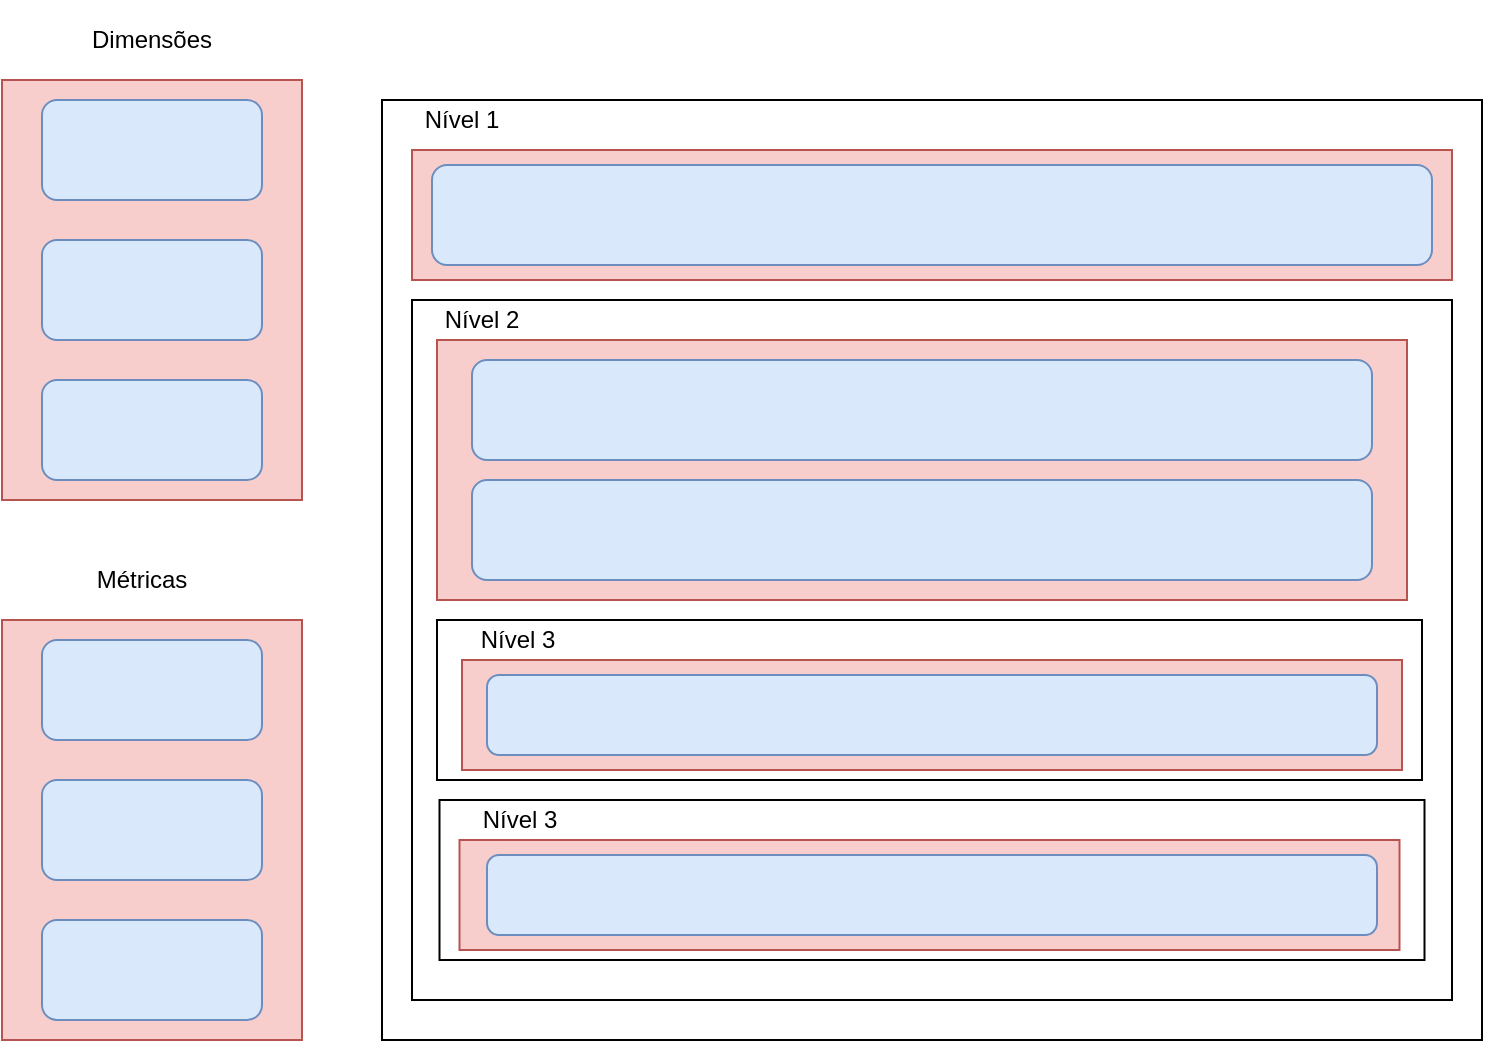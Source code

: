 <mxfile version="13.1.14" type="device"><diagram id="G5y_dncgOBry75zeSF5G" name="Page-1"><mxGraphModel dx="1422" dy="762" grid="1" gridSize="10" guides="1" tooltips="1" connect="1" arrows="1" fold="1" page="1" pageScale="1" pageWidth="827" pageHeight="1169" math="0" shadow="0"><root><mxCell id="0"/><mxCell id="1" parent="0"/><mxCell id="3AQqLuJ5THezS9YkFSuT-1" value="Dimensões" style="text;html=1;strokeColor=none;fillColor=none;align=center;verticalAlign=middle;whiteSpace=wrap;rounded=0;" vertex="1" parent="1"><mxGeometry x="85" y="150" width="60" height="40" as="geometry"/></mxCell><mxCell id="3AQqLuJ5THezS9YkFSuT-2" value="" style="rounded=0;whiteSpace=wrap;html=1;fillColor=#f8cecc;strokeColor=#b85450;" vertex="1" parent="1"><mxGeometry x="40" y="190" width="150" height="210" as="geometry"/></mxCell><mxCell id="3AQqLuJ5THezS9YkFSuT-3" value="" style="rounded=1;whiteSpace=wrap;html=1;fillColor=#dae8fc;strokeColor=#6c8ebf;" vertex="1" parent="1"><mxGeometry x="60" y="200" width="110" height="50" as="geometry"/></mxCell><mxCell id="3AQqLuJ5THezS9YkFSuT-4" value="" style="rounded=1;whiteSpace=wrap;html=1;fillColor=#dae8fc;strokeColor=#6c8ebf;" vertex="1" parent="1"><mxGeometry x="60" y="270" width="110" height="50" as="geometry"/></mxCell><mxCell id="3AQqLuJ5THezS9YkFSuT-5" value="" style="rounded=1;whiteSpace=wrap;html=1;fillColor=#dae8fc;strokeColor=#6c8ebf;" vertex="1" parent="1"><mxGeometry x="60" y="340" width="110" height="50" as="geometry"/></mxCell><mxCell id="3AQqLuJ5THezS9YkFSuT-7" value="Métricas" style="text;html=1;strokeColor=none;fillColor=none;align=center;verticalAlign=middle;whiteSpace=wrap;rounded=0;" vertex="1" parent="1"><mxGeometry x="80" y="420" width="60" height="40" as="geometry"/></mxCell><mxCell id="3AQqLuJ5THezS9YkFSuT-8" value="" style="rounded=0;whiteSpace=wrap;html=1;fillColor=#f8cecc;strokeColor=#b85450;" vertex="1" parent="1"><mxGeometry x="40" y="460" width="150" height="210" as="geometry"/></mxCell><mxCell id="3AQqLuJ5THezS9YkFSuT-9" value="" style="rounded=1;whiteSpace=wrap;html=1;fillColor=#dae8fc;strokeColor=#6c8ebf;" vertex="1" parent="1"><mxGeometry x="60" y="470" width="110" height="50" as="geometry"/></mxCell><mxCell id="3AQqLuJ5THezS9YkFSuT-10" value="" style="rounded=1;whiteSpace=wrap;html=1;fillColor=#dae8fc;strokeColor=#6c8ebf;" vertex="1" parent="1"><mxGeometry x="60" y="540" width="110" height="50" as="geometry"/></mxCell><mxCell id="3AQqLuJ5THezS9YkFSuT-11" value="" style="rounded=1;whiteSpace=wrap;html=1;fillColor=#dae8fc;strokeColor=#6c8ebf;" vertex="1" parent="1"><mxGeometry x="60" y="610" width="110" height="50" as="geometry"/></mxCell><mxCell id="3AQqLuJ5THezS9YkFSuT-12" value="" style="rounded=0;whiteSpace=wrap;html=1;" vertex="1" parent="1"><mxGeometry x="230" y="200" width="550" height="470" as="geometry"/></mxCell><mxCell id="3AQqLuJ5THezS9YkFSuT-13" value="Nível 1" style="text;html=1;strokeColor=none;fillColor=none;align=center;verticalAlign=middle;whiteSpace=wrap;rounded=0;" vertex="1" parent="1"><mxGeometry x="230" y="200" width="80" height="20" as="geometry"/></mxCell><mxCell id="3AQqLuJ5THezS9YkFSuT-20" value="" style="rounded=0;whiteSpace=wrap;html=1;" vertex="1" parent="1"><mxGeometry x="245" y="300" width="520" height="350" as="geometry"/></mxCell><mxCell id="3AQqLuJ5THezS9YkFSuT-18" value="Nível 2" style="text;html=1;strokeColor=none;fillColor=none;align=center;verticalAlign=middle;whiteSpace=wrap;rounded=0;" vertex="1" parent="1"><mxGeometry x="240" y="300" width="80" height="20" as="geometry"/></mxCell><mxCell id="3AQqLuJ5THezS9YkFSuT-28" value="" style="rounded=0;whiteSpace=wrap;html=1;fillColor=#f8cecc;strokeColor=#b85450;" vertex="1" parent="1"><mxGeometry x="245" y="225" width="520" height="65" as="geometry"/></mxCell><mxCell id="3AQqLuJ5THezS9YkFSuT-19" value="" style="rounded=1;whiteSpace=wrap;html=1;fillColor=#dae8fc;strokeColor=#6c8ebf;" vertex="1" parent="1"><mxGeometry x="255" y="232.5" width="500" height="50" as="geometry"/></mxCell><mxCell id="3AQqLuJ5THezS9YkFSuT-29" value="" style="rounded=0;whiteSpace=wrap;html=1;fillColor=#f8cecc;strokeColor=#b85450;" vertex="1" parent="1"><mxGeometry x="257.5" y="320" width="485" height="130" as="geometry"/></mxCell><mxCell id="3AQqLuJ5THezS9YkFSuT-21" value="" style="rounded=1;whiteSpace=wrap;html=1;fillColor=#dae8fc;strokeColor=#6c8ebf;" vertex="1" parent="1"><mxGeometry x="275" y="330" width="450" height="50" as="geometry"/></mxCell><mxCell id="3AQqLuJ5THezS9YkFSuT-22" value="" style="rounded=1;whiteSpace=wrap;html=1;fillColor=#dae8fc;strokeColor=#6c8ebf;" vertex="1" parent="1"><mxGeometry x="275" y="390" width="450" height="50" as="geometry"/></mxCell><mxCell id="3AQqLuJ5THezS9YkFSuT-32" value="" style="rounded=0;whiteSpace=wrap;html=1;" vertex="1" parent="1"><mxGeometry x="257.5" y="460" width="492.5" height="80" as="geometry"/></mxCell><mxCell id="3AQqLuJ5THezS9YkFSuT-33" value="" style="rounded=0;whiteSpace=wrap;html=1;fillColor=#f8cecc;strokeColor=#b85450;" vertex="1" parent="1"><mxGeometry x="270" y="480" width="470" height="55" as="geometry"/></mxCell><mxCell id="3AQqLuJ5THezS9YkFSuT-15" value="Nível 3" style="text;html=1;strokeColor=none;fillColor=none;align=center;verticalAlign=middle;whiteSpace=wrap;rounded=0;" vertex="1" parent="1"><mxGeometry x="257.5" y="460" width="80" height="20" as="geometry"/></mxCell><mxCell id="3AQqLuJ5THezS9YkFSuT-34" value="" style="rounded=0;whiteSpace=wrap;html=1;" vertex="1" parent="1"><mxGeometry x="258.75" y="550" width="492.5" height="80" as="geometry"/></mxCell><mxCell id="3AQqLuJ5THezS9YkFSuT-16" value="Nível 3" style="text;html=1;strokeColor=none;fillColor=none;align=center;verticalAlign=middle;whiteSpace=wrap;rounded=0;" vertex="1" parent="1"><mxGeometry x="258.75" y="550" width="80" height="20" as="geometry"/></mxCell><mxCell id="3AQqLuJ5THezS9YkFSuT-35" value="" style="rounded=0;whiteSpace=wrap;html=1;fillColor=#f8cecc;strokeColor=#b85450;" vertex="1" parent="1"><mxGeometry x="268.75" y="570" width="470" height="55" as="geometry"/></mxCell><mxCell id="3AQqLuJ5THezS9YkFSuT-36" value="" style="rounded=1;whiteSpace=wrap;html=1;fillColor=#dae8fc;strokeColor=#6c8ebf;" vertex="1" parent="1"><mxGeometry x="282.5" y="487.5" width="445" height="40" as="geometry"/></mxCell><mxCell id="3AQqLuJ5THezS9YkFSuT-37" value="" style="rounded=1;whiteSpace=wrap;html=1;fillColor=#dae8fc;strokeColor=#6c8ebf;" vertex="1" parent="1"><mxGeometry x="282.5" y="577.5" width="445" height="40" as="geometry"/></mxCell></root></mxGraphModel></diagram></mxfile>
